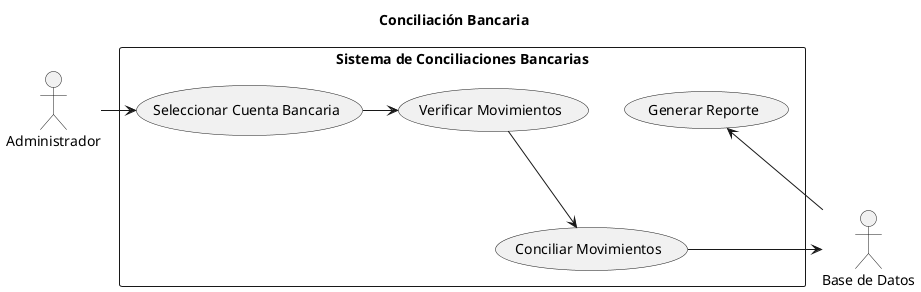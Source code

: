 @startuml ConciliacionBancaria
title Conciliación Bancaria

actor Administrador as admin
actor "Base de Datos" as bd

rectangle "Sistema de Conciliaciones Bancarias" {
    admin -> (Seleccionar Cuenta Bancaria)
    (Seleccionar Cuenta Bancaria) -> (Verificar Movimientos)

    (Verificar Movimientos) --> (Conciliar Movimientos)
    (Conciliar Movimientos) -> bd
    bd --> (Generar Reporte) 
}

@enduml
